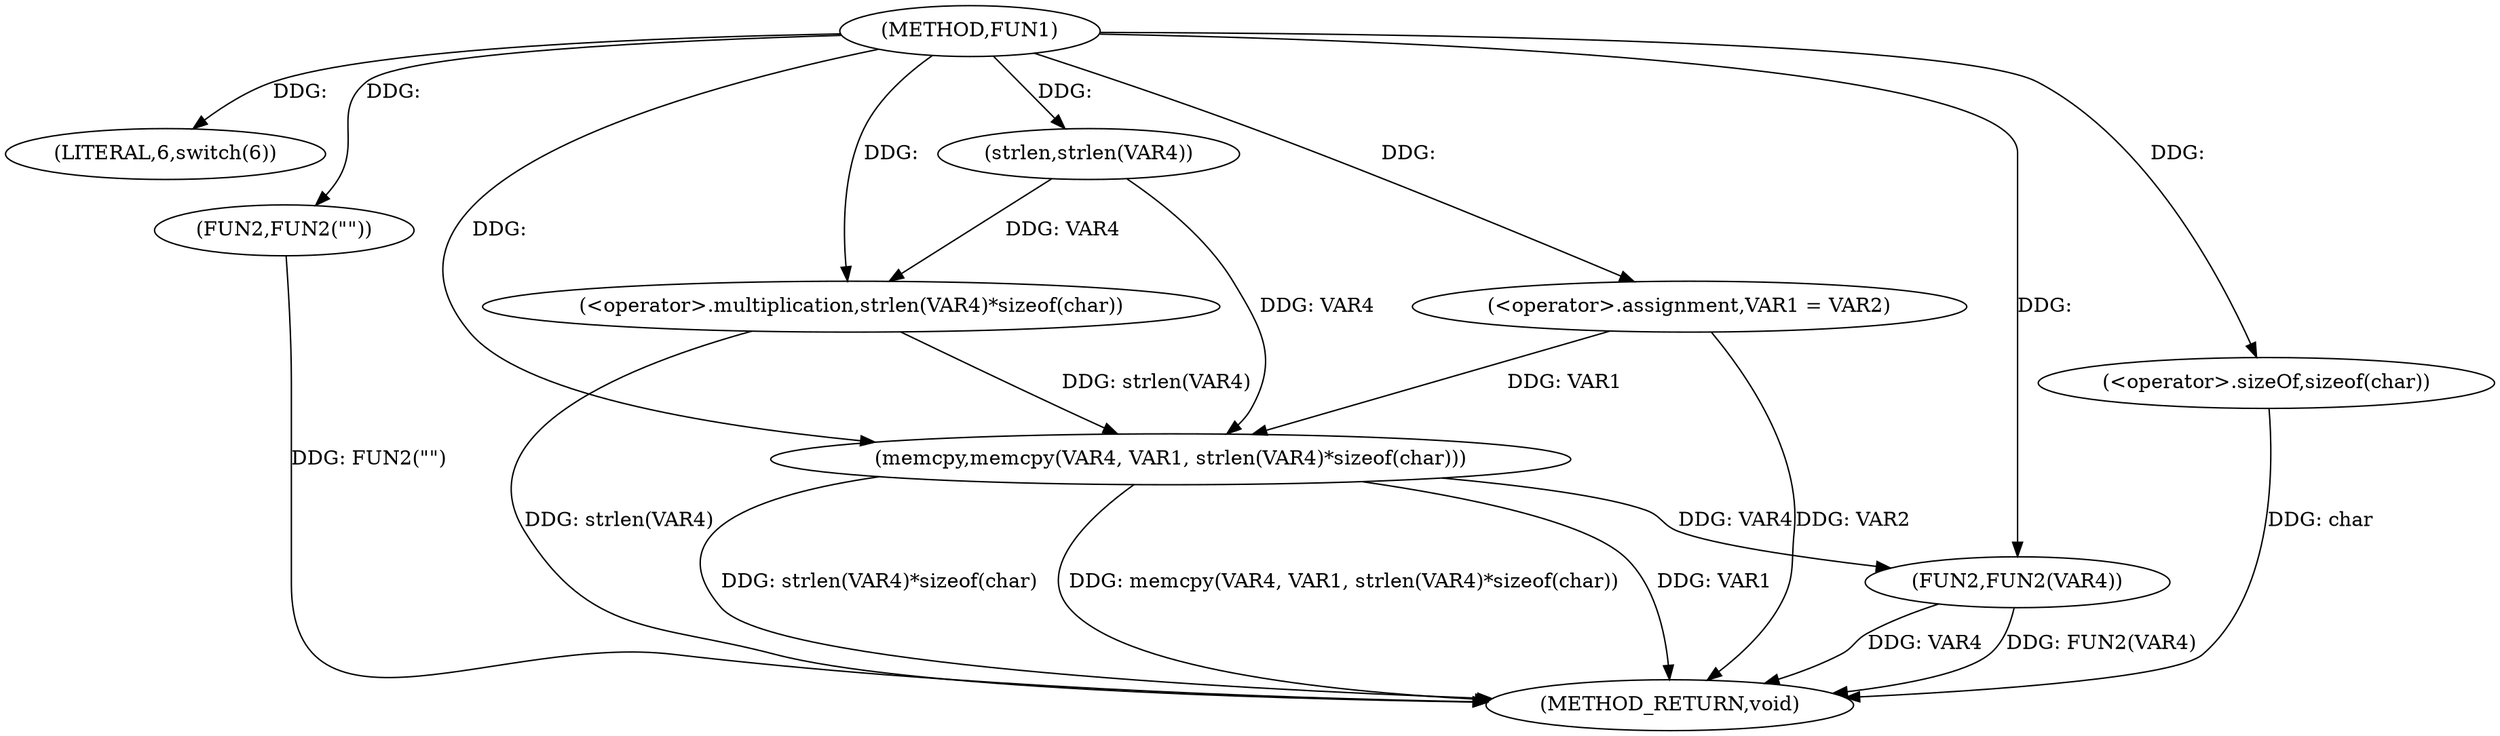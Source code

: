 digraph FUN1 {  
"1000100" [label = "(METHOD,FUN1)" ]
"1000129" [label = "(METHOD_RETURN,void)" ]
"1000106" [label = "(LITERAL,6,switch(6))" ]
"1000109" [label = "(<operator>.assignment,VAR1 = VAR2)" ]
"1000114" [label = "(FUN2,FUN2(\"\"))" ]
"1000119" [label = "(memcpy,memcpy(VAR4, VAR1, strlen(VAR4)*sizeof(char)))" ]
"1000122" [label = "(<operator>.multiplication,strlen(VAR4)*sizeof(char))" ]
"1000123" [label = "(strlen,strlen(VAR4))" ]
"1000125" [label = "(<operator>.sizeOf,sizeof(char))" ]
"1000127" [label = "(FUN2,FUN2(VAR4))" ]
  "1000125" -> "1000129"  [ label = "DDG: char"] 
  "1000114" -> "1000129"  [ label = "DDG: FUN2(\"\")"] 
  "1000122" -> "1000129"  [ label = "DDG: strlen(VAR4)"] 
  "1000119" -> "1000129"  [ label = "DDG: VAR1"] 
  "1000127" -> "1000129"  [ label = "DDG: FUN2(VAR4)"] 
  "1000119" -> "1000129"  [ label = "DDG: strlen(VAR4)*sizeof(char)"] 
  "1000127" -> "1000129"  [ label = "DDG: VAR4"] 
  "1000119" -> "1000129"  [ label = "DDG: memcpy(VAR4, VAR1, strlen(VAR4)*sizeof(char))"] 
  "1000109" -> "1000129"  [ label = "DDG: VAR2"] 
  "1000100" -> "1000106"  [ label = "DDG: "] 
  "1000100" -> "1000109"  [ label = "DDG: "] 
  "1000100" -> "1000114"  [ label = "DDG: "] 
  "1000123" -> "1000119"  [ label = "DDG: VAR4"] 
  "1000100" -> "1000119"  [ label = "DDG: "] 
  "1000109" -> "1000119"  [ label = "DDG: VAR1"] 
  "1000122" -> "1000119"  [ label = "DDG: strlen(VAR4)"] 
  "1000123" -> "1000122"  [ label = "DDG: VAR4"] 
  "1000100" -> "1000123"  [ label = "DDG: "] 
  "1000100" -> "1000122"  [ label = "DDG: "] 
  "1000100" -> "1000125"  [ label = "DDG: "] 
  "1000119" -> "1000127"  [ label = "DDG: VAR4"] 
  "1000100" -> "1000127"  [ label = "DDG: "] 
}
